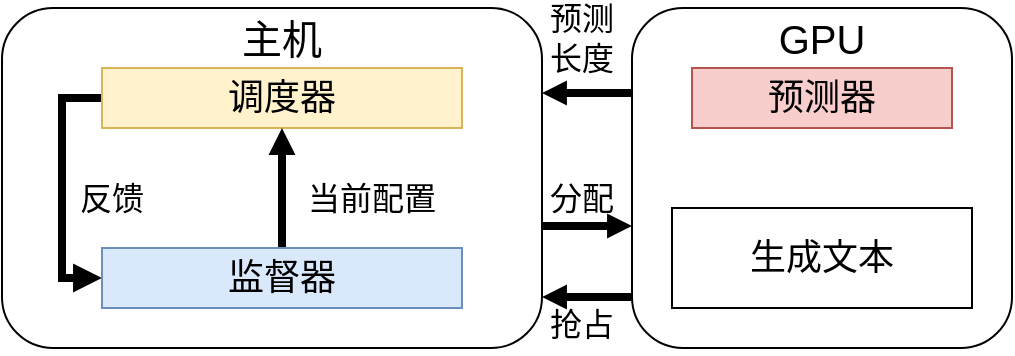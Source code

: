 <mxfile version="22.1.4" type="github">
  <diagram name="第 1 页" id="U1HfONmQmhmGP7cX_vBL">
    <mxGraphModel dx="1002" dy="577" grid="1" gridSize="10" guides="1" tooltips="1" connect="1" arrows="1" fold="1" page="1" pageScale="1" pageWidth="827" pageHeight="1169" math="0" shadow="0">
      <root>
        <mxCell id="0" />
        <mxCell id="1" parent="0" />
        <mxCell id="b3vAf401Sl3uRj7u1eSA-16" style="edgeStyle=orthogonalEdgeStyle;rounded=0;orthogonalLoop=1;jettySize=auto;html=1;entryX=0;entryY=0.5;entryDx=0;entryDy=0;strokeWidth=4;endSize=2;endArrow=block;endFill=1;" edge="1" parent="1">
          <mxGeometry relative="1" as="geometry">
            <mxPoint x="430" y="339" as="sourcePoint" />
            <mxPoint x="475" y="339" as="targetPoint" />
          </mxGeometry>
        </mxCell>
        <mxCell id="b3vAf401Sl3uRj7u1eSA-2" value="" style="rounded=1;whiteSpace=wrap;html=1;" vertex="1" parent="1">
          <mxGeometry x="160" y="230" width="270" height="170" as="geometry" />
        </mxCell>
        <mxCell id="b3vAf401Sl3uRj7u1eSA-14" style="edgeStyle=orthogonalEdgeStyle;rounded=0;orthogonalLoop=1;jettySize=auto;html=1;exitX=0;exitY=0.75;exitDx=0;exitDy=0;entryX=1;entryY=0.75;entryDx=0;entryDy=0;strokeWidth=4;endSize=2;endArrow=block;endFill=1;" edge="1" parent="1">
          <mxGeometry relative="1" as="geometry">
            <mxPoint x="475" y="374.5" as="sourcePoint" />
            <mxPoint x="430" y="374.5" as="targetPoint" />
          </mxGeometry>
        </mxCell>
        <mxCell id="b3vAf401Sl3uRj7u1eSA-3" value="" style="rounded=1;whiteSpace=wrap;html=1;" vertex="1" parent="1">
          <mxGeometry x="475" y="230" width="190" height="170" as="geometry" />
        </mxCell>
        <mxCell id="b3vAf401Sl3uRj7u1eSA-8" style="edgeStyle=orthogonalEdgeStyle;rounded=0;orthogonalLoop=1;jettySize=auto;html=1;entryX=0;entryY=0.5;entryDx=0;entryDy=0;strokeWidth=4;endArrow=block;endFill=1;endSize=4;" edge="1" parent="1" source="b3vAf401Sl3uRj7u1eSA-4" target="b3vAf401Sl3uRj7u1eSA-5">
          <mxGeometry relative="1" as="geometry">
            <Array as="points">
              <mxPoint x="190" y="275" />
              <mxPoint x="190" y="365" />
            </Array>
          </mxGeometry>
        </mxCell>
        <mxCell id="b3vAf401Sl3uRj7u1eSA-4" value="&lt;font style=&quot;font-size: 18px;&quot;&gt;调度器&lt;/font&gt;" style="rounded=0;whiteSpace=wrap;html=1;fillColor=#fff2cc;strokeColor=#d6b656;" vertex="1" parent="1">
          <mxGeometry x="210" y="260" width="180" height="30" as="geometry" />
        </mxCell>
        <mxCell id="b3vAf401Sl3uRj7u1eSA-6" style="edgeStyle=orthogonalEdgeStyle;rounded=0;orthogonalLoop=1;jettySize=auto;html=1;entryX=0.5;entryY=1;entryDx=0;entryDy=0;strokeWidth=4;endSize=3;endArrow=block;endFill=1;" edge="1" parent="1" source="b3vAf401Sl3uRj7u1eSA-5" target="b3vAf401Sl3uRj7u1eSA-4">
          <mxGeometry relative="1" as="geometry" />
        </mxCell>
        <mxCell id="b3vAf401Sl3uRj7u1eSA-5" value="&lt;span style=&quot;font-size: 18px;&quot;&gt;监督器&lt;/span&gt;" style="rounded=0;whiteSpace=wrap;html=1;fillColor=#dae8fc;strokeColor=#6c8ebf;" vertex="1" parent="1">
          <mxGeometry x="210" y="350" width="180" height="30" as="geometry" />
        </mxCell>
        <mxCell id="b3vAf401Sl3uRj7u1eSA-7" value="&lt;font style=&quot;font-size: 16px;&quot;&gt;当前配置&lt;/font&gt;" style="text;html=1;strokeColor=none;fillColor=none;align=center;verticalAlign=middle;whiteSpace=wrap;rounded=0;" vertex="1" parent="1">
          <mxGeometry x="310" y="310" width="70" height="30" as="geometry" />
        </mxCell>
        <mxCell id="b3vAf401Sl3uRj7u1eSA-9" value="&lt;font style=&quot;font-size: 16px;&quot;&gt;反馈&lt;/font&gt;" style="text;html=1;strokeColor=none;fillColor=none;align=center;verticalAlign=middle;whiteSpace=wrap;rounded=0;" vertex="1" parent="1">
          <mxGeometry x="180" y="310" width="70" height="30" as="geometry" />
        </mxCell>
        <mxCell id="b3vAf401Sl3uRj7u1eSA-10" value="&lt;font style=&quot;font-size: 20px;&quot;&gt;主机&lt;/font&gt;" style="text;html=1;strokeColor=none;fillColor=none;align=center;verticalAlign=middle;whiteSpace=wrap;rounded=0;" vertex="1" parent="1">
          <mxGeometry x="270" y="230" width="60" height="30" as="geometry" />
        </mxCell>
        <mxCell id="b3vAf401Sl3uRj7u1eSA-11" value="&lt;font style=&quot;font-size: 20px;&quot;&gt;GPU&lt;/font&gt;" style="text;html=1;strokeColor=none;fillColor=none;align=center;verticalAlign=middle;whiteSpace=wrap;rounded=0;" vertex="1" parent="1">
          <mxGeometry x="540" y="230" width="60" height="30" as="geometry" />
        </mxCell>
        <mxCell id="b3vAf401Sl3uRj7u1eSA-18" style="edgeStyle=orthogonalEdgeStyle;rounded=0;orthogonalLoop=1;jettySize=auto;html=1;entryX=1;entryY=0.25;entryDx=0;entryDy=0;exitX=0;exitY=0.25;exitDx=0;exitDy=0;strokeWidth=4;endSize=2;endArrow=block;endFill=1;" edge="1" parent="1" source="b3vAf401Sl3uRj7u1eSA-3" target="b3vAf401Sl3uRj7u1eSA-2">
          <mxGeometry relative="1" as="geometry">
            <mxPoint x="470" y="273" as="sourcePoint" />
          </mxGeometry>
        </mxCell>
        <mxCell id="b3vAf401Sl3uRj7u1eSA-12" value="&lt;font style=&quot;font-size: 18px;&quot;&gt;预测器&lt;/font&gt;" style="rounded=0;whiteSpace=wrap;html=1;fillColor=#f8cecc;strokeColor=#b85450;" vertex="1" parent="1">
          <mxGeometry x="505" y="260" width="130" height="30" as="geometry" />
        </mxCell>
        <mxCell id="b3vAf401Sl3uRj7u1eSA-13" value="&lt;font style=&quot;font-size: 18px;&quot;&gt;生成文本&lt;/font&gt;" style="rounded=0;whiteSpace=wrap;html=1;" vertex="1" parent="1">
          <mxGeometry x="495" y="330" width="150" height="50" as="geometry" />
        </mxCell>
        <mxCell id="b3vAf401Sl3uRj7u1eSA-15" value="&lt;font style=&quot;font-size: 16px;&quot;&gt;抢占&lt;/font&gt;" style="text;html=1;strokeColor=none;fillColor=none;align=center;verticalAlign=middle;whiteSpace=wrap;rounded=0;" vertex="1" parent="1">
          <mxGeometry x="420" y="373" width="60" height="30" as="geometry" />
        </mxCell>
        <mxCell id="b3vAf401Sl3uRj7u1eSA-17" value="&lt;font style=&quot;font-size: 16px;&quot;&gt;分配&lt;/font&gt;" style="text;html=1;strokeColor=none;fillColor=none;align=center;verticalAlign=middle;whiteSpace=wrap;rounded=0;" vertex="1" parent="1">
          <mxGeometry x="420" y="310" width="60" height="30" as="geometry" />
        </mxCell>
        <mxCell id="b3vAf401Sl3uRj7u1eSA-20" value="&lt;font style=&quot;font-size: 16px;&quot;&gt;预测&lt;br&gt;长度&lt;/font&gt;" style="text;html=1;strokeColor=none;fillColor=none;align=center;verticalAlign=middle;whiteSpace=wrap;rounded=0;" vertex="1" parent="1">
          <mxGeometry x="420" y="230" width="60" height="30" as="geometry" />
        </mxCell>
      </root>
    </mxGraphModel>
  </diagram>
</mxfile>
